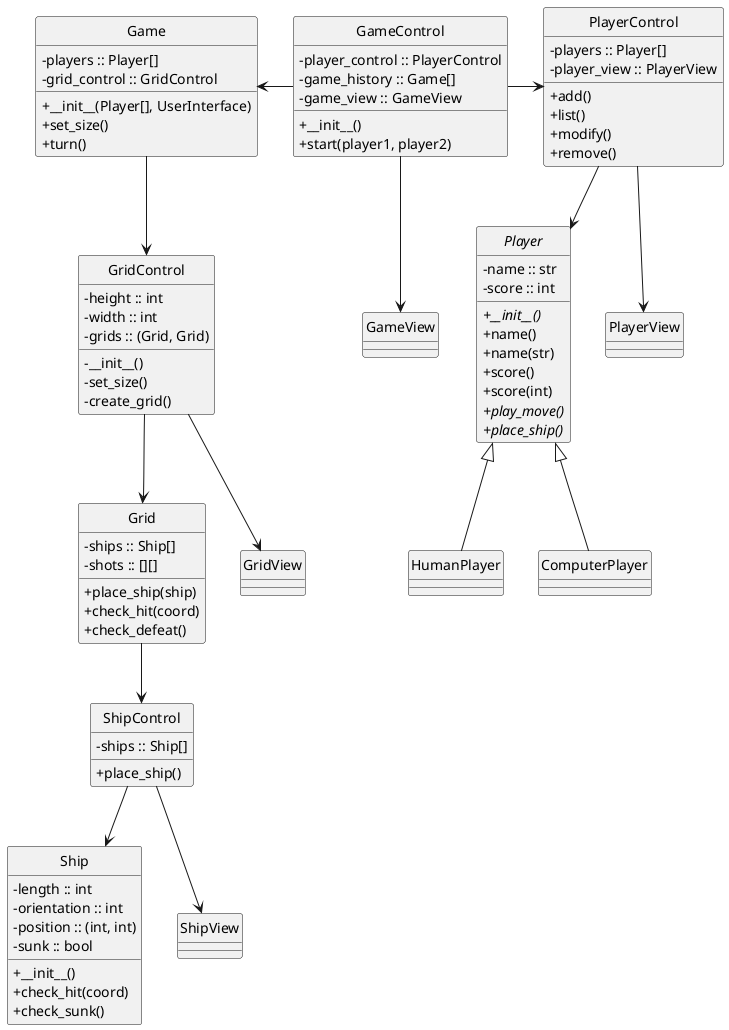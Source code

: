 @startuml battleship_class_diagram

skinparam classAttributeIconSize 0
'left to right direction
hide circle

class GameControl {
    - player_control :: PlayerControl
    - game_history :: Game[]
    - game_view :: GameView
    + __init__()
    + start(player1, player2)
}

class Game {
    - players :: Player[] 
    - grid_control :: GridControl
    + __init__(Player[], UserInterface)
    + set_size()
    + turn()
}

class GameView {

}


class GridControl {
    - height :: int
    - width :: int
    - grids :: (Grid, Grid) {field}
    - __init__()
    - set_size()
    - create_grid()
}

class Grid {
    - ships :: Ship[]
    - shots :: [][]
    + place_ship(ship)
    + check_hit(coord)
    + check_defeat()
}

class GridView {

}

class ShipControl{
    - ships :: Ship[]
    + place_ship()
}

class Ship {
    - length :: int
    - orientation :: int
    - position :: (int, int) {field}
    - sunk :: bool
    + __init__()
    + check_hit(coord)
    + check_sunk()
}

class ShipView {

}

class PlayerControl {
    - players :: Player[]
    - player_view :: PlayerView
    + add()
    + list()
    + modify()
    + remove()
}

abstract class Player {
    - name :: str
    - score :: int
    + __init__() {abstract}
    + name()
    + name(str)
    + score()
    + score(int)
    + play_move() {abstract}
    + place_ship() {abstract}
}

class PlayerView {

}

class HumanPlayer {}
class ComputerPlayer {}

PlayerControl <-l- GameControl
Player <-u- PlayerControl
PlayerView <-u- PlayerControl

HumanPlayer -u-|> Player
ComputerPlayer -u-|> Player

GameControl -l-> Game
GameControl --> GameView
Game --> GridControl
GridControl --> Grid
GridControl --> GridView
Grid --> ShipControl
ShipControl --> Ship
ShipControl --> ShipView

@enduml